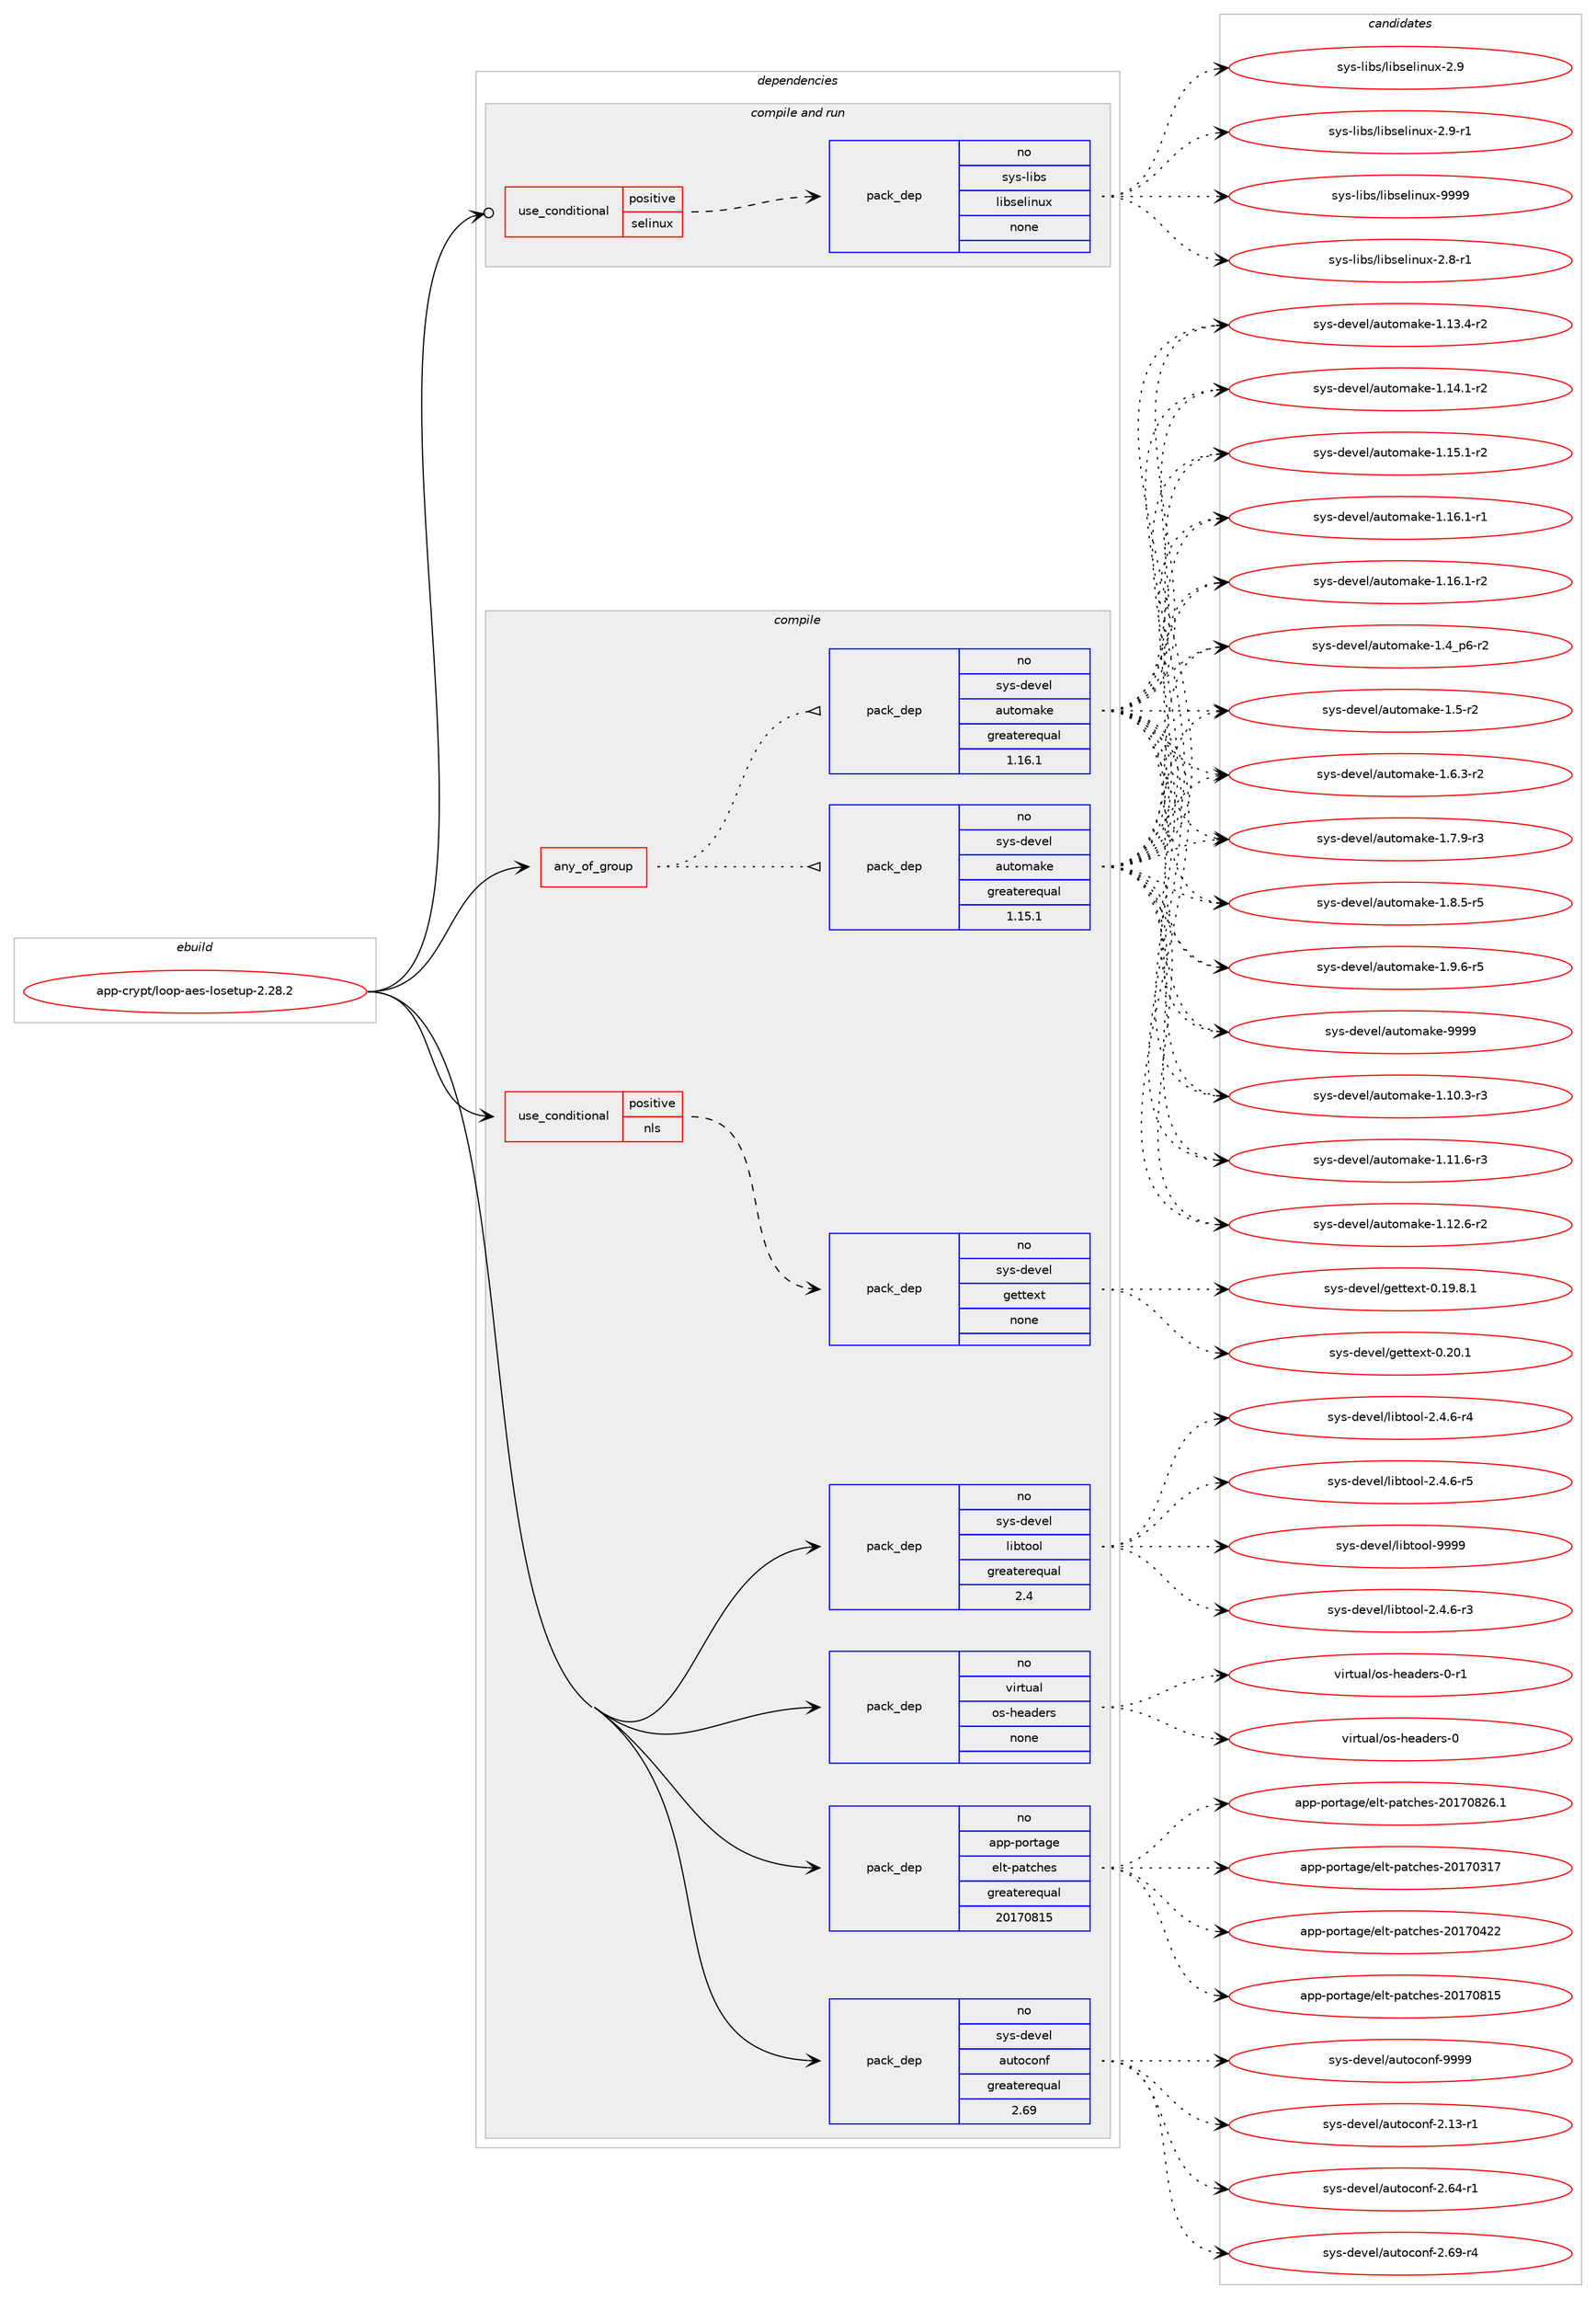 digraph prolog {

# *************
# Graph options
# *************

newrank=true;
concentrate=true;
compound=true;
graph [rankdir=LR,fontname=Helvetica,fontsize=10,ranksep=1.5];#, ranksep=2.5, nodesep=0.2];
edge  [arrowhead=vee];
node  [fontname=Helvetica,fontsize=10];

# **********
# The ebuild
# **********

subgraph cluster_leftcol {
color=gray;
rank=same;
label=<<i>ebuild</i>>;
id [label="app-crypt/loop-aes-losetup-2.28.2", color=red, width=4, href="../app-crypt/loop-aes-losetup-2.28.2.svg"];
}

# ****************
# The dependencies
# ****************

subgraph cluster_midcol {
color=gray;
label=<<i>dependencies</i>>;
subgraph cluster_compile {
fillcolor="#eeeeee";
style=filled;
label=<<i>compile</i>>;
subgraph any8376 {
dependency477461 [label=<<TABLE BORDER="0" CELLBORDER="1" CELLSPACING="0" CELLPADDING="4"><TR><TD CELLPADDING="10">any_of_group</TD></TR></TABLE>>, shape=none, color=red];subgraph pack354901 {
dependency477462 [label=<<TABLE BORDER="0" CELLBORDER="1" CELLSPACING="0" CELLPADDING="4" WIDTH="220"><TR><TD ROWSPAN="6" CELLPADDING="30">pack_dep</TD></TR><TR><TD WIDTH="110">no</TD></TR><TR><TD>sys-devel</TD></TR><TR><TD>automake</TD></TR><TR><TD>greaterequal</TD></TR><TR><TD>1.16.1</TD></TR></TABLE>>, shape=none, color=blue];
}
dependency477461:e -> dependency477462:w [weight=20,style="dotted",arrowhead="oinv"];
subgraph pack354902 {
dependency477463 [label=<<TABLE BORDER="0" CELLBORDER="1" CELLSPACING="0" CELLPADDING="4" WIDTH="220"><TR><TD ROWSPAN="6" CELLPADDING="30">pack_dep</TD></TR><TR><TD WIDTH="110">no</TD></TR><TR><TD>sys-devel</TD></TR><TR><TD>automake</TD></TR><TR><TD>greaterequal</TD></TR><TR><TD>1.15.1</TD></TR></TABLE>>, shape=none, color=blue];
}
dependency477461:e -> dependency477463:w [weight=20,style="dotted",arrowhead="oinv"];
}
id:e -> dependency477461:w [weight=20,style="solid",arrowhead="vee"];
subgraph cond113879 {
dependency477464 [label=<<TABLE BORDER="0" CELLBORDER="1" CELLSPACING="0" CELLPADDING="4"><TR><TD ROWSPAN="3" CELLPADDING="10">use_conditional</TD></TR><TR><TD>positive</TD></TR><TR><TD>nls</TD></TR></TABLE>>, shape=none, color=red];
subgraph pack354903 {
dependency477465 [label=<<TABLE BORDER="0" CELLBORDER="1" CELLSPACING="0" CELLPADDING="4" WIDTH="220"><TR><TD ROWSPAN="6" CELLPADDING="30">pack_dep</TD></TR><TR><TD WIDTH="110">no</TD></TR><TR><TD>sys-devel</TD></TR><TR><TD>gettext</TD></TR><TR><TD>none</TD></TR><TR><TD></TD></TR></TABLE>>, shape=none, color=blue];
}
dependency477464:e -> dependency477465:w [weight=20,style="dashed",arrowhead="vee"];
}
id:e -> dependency477464:w [weight=20,style="solid",arrowhead="vee"];
subgraph pack354904 {
dependency477466 [label=<<TABLE BORDER="0" CELLBORDER="1" CELLSPACING="0" CELLPADDING="4" WIDTH="220"><TR><TD ROWSPAN="6" CELLPADDING="30">pack_dep</TD></TR><TR><TD WIDTH="110">no</TD></TR><TR><TD>app-portage</TD></TR><TR><TD>elt-patches</TD></TR><TR><TD>greaterequal</TD></TR><TR><TD>20170815</TD></TR></TABLE>>, shape=none, color=blue];
}
id:e -> dependency477466:w [weight=20,style="solid",arrowhead="vee"];
subgraph pack354905 {
dependency477467 [label=<<TABLE BORDER="0" CELLBORDER="1" CELLSPACING="0" CELLPADDING="4" WIDTH="220"><TR><TD ROWSPAN="6" CELLPADDING="30">pack_dep</TD></TR><TR><TD WIDTH="110">no</TD></TR><TR><TD>sys-devel</TD></TR><TR><TD>autoconf</TD></TR><TR><TD>greaterequal</TD></TR><TR><TD>2.69</TD></TR></TABLE>>, shape=none, color=blue];
}
id:e -> dependency477467:w [weight=20,style="solid",arrowhead="vee"];
subgraph pack354906 {
dependency477468 [label=<<TABLE BORDER="0" CELLBORDER="1" CELLSPACING="0" CELLPADDING="4" WIDTH="220"><TR><TD ROWSPAN="6" CELLPADDING="30">pack_dep</TD></TR><TR><TD WIDTH="110">no</TD></TR><TR><TD>sys-devel</TD></TR><TR><TD>libtool</TD></TR><TR><TD>greaterequal</TD></TR><TR><TD>2.4</TD></TR></TABLE>>, shape=none, color=blue];
}
id:e -> dependency477468:w [weight=20,style="solid",arrowhead="vee"];
subgraph pack354907 {
dependency477469 [label=<<TABLE BORDER="0" CELLBORDER="1" CELLSPACING="0" CELLPADDING="4" WIDTH="220"><TR><TD ROWSPAN="6" CELLPADDING="30">pack_dep</TD></TR><TR><TD WIDTH="110">no</TD></TR><TR><TD>virtual</TD></TR><TR><TD>os-headers</TD></TR><TR><TD>none</TD></TR><TR><TD></TD></TR></TABLE>>, shape=none, color=blue];
}
id:e -> dependency477469:w [weight=20,style="solid",arrowhead="vee"];
}
subgraph cluster_compileandrun {
fillcolor="#eeeeee";
style=filled;
label=<<i>compile and run</i>>;
subgraph cond113880 {
dependency477470 [label=<<TABLE BORDER="0" CELLBORDER="1" CELLSPACING="0" CELLPADDING="4"><TR><TD ROWSPAN="3" CELLPADDING="10">use_conditional</TD></TR><TR><TD>positive</TD></TR><TR><TD>selinux</TD></TR></TABLE>>, shape=none, color=red];
subgraph pack354908 {
dependency477471 [label=<<TABLE BORDER="0" CELLBORDER="1" CELLSPACING="0" CELLPADDING="4" WIDTH="220"><TR><TD ROWSPAN="6" CELLPADDING="30">pack_dep</TD></TR><TR><TD WIDTH="110">no</TD></TR><TR><TD>sys-libs</TD></TR><TR><TD>libselinux</TD></TR><TR><TD>none</TD></TR><TR><TD></TD></TR></TABLE>>, shape=none, color=blue];
}
dependency477470:e -> dependency477471:w [weight=20,style="dashed",arrowhead="vee"];
}
id:e -> dependency477470:w [weight=20,style="solid",arrowhead="odotvee"];
}
subgraph cluster_run {
fillcolor="#eeeeee";
style=filled;
label=<<i>run</i>>;
}
}

# **************
# The candidates
# **************

subgraph cluster_choices {
rank=same;
color=gray;
label=<<i>candidates</i>>;

subgraph choice354901 {
color=black;
nodesep=1;
choice11512111545100101118101108479711711611110997107101454946494846514511451 [label="sys-devel/automake-1.10.3-r3", color=red, width=4,href="../sys-devel/automake-1.10.3-r3.svg"];
choice11512111545100101118101108479711711611110997107101454946494946544511451 [label="sys-devel/automake-1.11.6-r3", color=red, width=4,href="../sys-devel/automake-1.11.6-r3.svg"];
choice11512111545100101118101108479711711611110997107101454946495046544511450 [label="sys-devel/automake-1.12.6-r2", color=red, width=4,href="../sys-devel/automake-1.12.6-r2.svg"];
choice11512111545100101118101108479711711611110997107101454946495146524511450 [label="sys-devel/automake-1.13.4-r2", color=red, width=4,href="../sys-devel/automake-1.13.4-r2.svg"];
choice11512111545100101118101108479711711611110997107101454946495246494511450 [label="sys-devel/automake-1.14.1-r2", color=red, width=4,href="../sys-devel/automake-1.14.1-r2.svg"];
choice11512111545100101118101108479711711611110997107101454946495346494511450 [label="sys-devel/automake-1.15.1-r2", color=red, width=4,href="../sys-devel/automake-1.15.1-r2.svg"];
choice11512111545100101118101108479711711611110997107101454946495446494511449 [label="sys-devel/automake-1.16.1-r1", color=red, width=4,href="../sys-devel/automake-1.16.1-r1.svg"];
choice11512111545100101118101108479711711611110997107101454946495446494511450 [label="sys-devel/automake-1.16.1-r2", color=red, width=4,href="../sys-devel/automake-1.16.1-r2.svg"];
choice115121115451001011181011084797117116111109971071014549465295112544511450 [label="sys-devel/automake-1.4_p6-r2", color=red, width=4,href="../sys-devel/automake-1.4_p6-r2.svg"];
choice11512111545100101118101108479711711611110997107101454946534511450 [label="sys-devel/automake-1.5-r2", color=red, width=4,href="../sys-devel/automake-1.5-r2.svg"];
choice115121115451001011181011084797117116111109971071014549465446514511450 [label="sys-devel/automake-1.6.3-r2", color=red, width=4,href="../sys-devel/automake-1.6.3-r2.svg"];
choice115121115451001011181011084797117116111109971071014549465546574511451 [label="sys-devel/automake-1.7.9-r3", color=red, width=4,href="../sys-devel/automake-1.7.9-r3.svg"];
choice115121115451001011181011084797117116111109971071014549465646534511453 [label="sys-devel/automake-1.8.5-r5", color=red, width=4,href="../sys-devel/automake-1.8.5-r5.svg"];
choice115121115451001011181011084797117116111109971071014549465746544511453 [label="sys-devel/automake-1.9.6-r5", color=red, width=4,href="../sys-devel/automake-1.9.6-r5.svg"];
choice115121115451001011181011084797117116111109971071014557575757 [label="sys-devel/automake-9999", color=red, width=4,href="../sys-devel/automake-9999.svg"];
dependency477462:e -> choice11512111545100101118101108479711711611110997107101454946494846514511451:w [style=dotted,weight="100"];
dependency477462:e -> choice11512111545100101118101108479711711611110997107101454946494946544511451:w [style=dotted,weight="100"];
dependency477462:e -> choice11512111545100101118101108479711711611110997107101454946495046544511450:w [style=dotted,weight="100"];
dependency477462:e -> choice11512111545100101118101108479711711611110997107101454946495146524511450:w [style=dotted,weight="100"];
dependency477462:e -> choice11512111545100101118101108479711711611110997107101454946495246494511450:w [style=dotted,weight="100"];
dependency477462:e -> choice11512111545100101118101108479711711611110997107101454946495346494511450:w [style=dotted,weight="100"];
dependency477462:e -> choice11512111545100101118101108479711711611110997107101454946495446494511449:w [style=dotted,weight="100"];
dependency477462:e -> choice11512111545100101118101108479711711611110997107101454946495446494511450:w [style=dotted,weight="100"];
dependency477462:e -> choice115121115451001011181011084797117116111109971071014549465295112544511450:w [style=dotted,weight="100"];
dependency477462:e -> choice11512111545100101118101108479711711611110997107101454946534511450:w [style=dotted,weight="100"];
dependency477462:e -> choice115121115451001011181011084797117116111109971071014549465446514511450:w [style=dotted,weight="100"];
dependency477462:e -> choice115121115451001011181011084797117116111109971071014549465546574511451:w [style=dotted,weight="100"];
dependency477462:e -> choice115121115451001011181011084797117116111109971071014549465646534511453:w [style=dotted,weight="100"];
dependency477462:e -> choice115121115451001011181011084797117116111109971071014549465746544511453:w [style=dotted,weight="100"];
dependency477462:e -> choice115121115451001011181011084797117116111109971071014557575757:w [style=dotted,weight="100"];
}
subgraph choice354902 {
color=black;
nodesep=1;
choice11512111545100101118101108479711711611110997107101454946494846514511451 [label="sys-devel/automake-1.10.3-r3", color=red, width=4,href="../sys-devel/automake-1.10.3-r3.svg"];
choice11512111545100101118101108479711711611110997107101454946494946544511451 [label="sys-devel/automake-1.11.6-r3", color=red, width=4,href="../sys-devel/automake-1.11.6-r3.svg"];
choice11512111545100101118101108479711711611110997107101454946495046544511450 [label="sys-devel/automake-1.12.6-r2", color=red, width=4,href="../sys-devel/automake-1.12.6-r2.svg"];
choice11512111545100101118101108479711711611110997107101454946495146524511450 [label="sys-devel/automake-1.13.4-r2", color=red, width=4,href="../sys-devel/automake-1.13.4-r2.svg"];
choice11512111545100101118101108479711711611110997107101454946495246494511450 [label="sys-devel/automake-1.14.1-r2", color=red, width=4,href="../sys-devel/automake-1.14.1-r2.svg"];
choice11512111545100101118101108479711711611110997107101454946495346494511450 [label="sys-devel/automake-1.15.1-r2", color=red, width=4,href="../sys-devel/automake-1.15.1-r2.svg"];
choice11512111545100101118101108479711711611110997107101454946495446494511449 [label="sys-devel/automake-1.16.1-r1", color=red, width=4,href="../sys-devel/automake-1.16.1-r1.svg"];
choice11512111545100101118101108479711711611110997107101454946495446494511450 [label="sys-devel/automake-1.16.1-r2", color=red, width=4,href="../sys-devel/automake-1.16.1-r2.svg"];
choice115121115451001011181011084797117116111109971071014549465295112544511450 [label="sys-devel/automake-1.4_p6-r2", color=red, width=4,href="../sys-devel/automake-1.4_p6-r2.svg"];
choice11512111545100101118101108479711711611110997107101454946534511450 [label="sys-devel/automake-1.5-r2", color=red, width=4,href="../sys-devel/automake-1.5-r2.svg"];
choice115121115451001011181011084797117116111109971071014549465446514511450 [label="sys-devel/automake-1.6.3-r2", color=red, width=4,href="../sys-devel/automake-1.6.3-r2.svg"];
choice115121115451001011181011084797117116111109971071014549465546574511451 [label="sys-devel/automake-1.7.9-r3", color=red, width=4,href="../sys-devel/automake-1.7.9-r3.svg"];
choice115121115451001011181011084797117116111109971071014549465646534511453 [label="sys-devel/automake-1.8.5-r5", color=red, width=4,href="../sys-devel/automake-1.8.5-r5.svg"];
choice115121115451001011181011084797117116111109971071014549465746544511453 [label="sys-devel/automake-1.9.6-r5", color=red, width=4,href="../sys-devel/automake-1.9.6-r5.svg"];
choice115121115451001011181011084797117116111109971071014557575757 [label="sys-devel/automake-9999", color=red, width=4,href="../sys-devel/automake-9999.svg"];
dependency477463:e -> choice11512111545100101118101108479711711611110997107101454946494846514511451:w [style=dotted,weight="100"];
dependency477463:e -> choice11512111545100101118101108479711711611110997107101454946494946544511451:w [style=dotted,weight="100"];
dependency477463:e -> choice11512111545100101118101108479711711611110997107101454946495046544511450:w [style=dotted,weight="100"];
dependency477463:e -> choice11512111545100101118101108479711711611110997107101454946495146524511450:w [style=dotted,weight="100"];
dependency477463:e -> choice11512111545100101118101108479711711611110997107101454946495246494511450:w [style=dotted,weight="100"];
dependency477463:e -> choice11512111545100101118101108479711711611110997107101454946495346494511450:w [style=dotted,weight="100"];
dependency477463:e -> choice11512111545100101118101108479711711611110997107101454946495446494511449:w [style=dotted,weight="100"];
dependency477463:e -> choice11512111545100101118101108479711711611110997107101454946495446494511450:w [style=dotted,weight="100"];
dependency477463:e -> choice115121115451001011181011084797117116111109971071014549465295112544511450:w [style=dotted,weight="100"];
dependency477463:e -> choice11512111545100101118101108479711711611110997107101454946534511450:w [style=dotted,weight="100"];
dependency477463:e -> choice115121115451001011181011084797117116111109971071014549465446514511450:w [style=dotted,weight="100"];
dependency477463:e -> choice115121115451001011181011084797117116111109971071014549465546574511451:w [style=dotted,weight="100"];
dependency477463:e -> choice115121115451001011181011084797117116111109971071014549465646534511453:w [style=dotted,weight="100"];
dependency477463:e -> choice115121115451001011181011084797117116111109971071014549465746544511453:w [style=dotted,weight="100"];
dependency477463:e -> choice115121115451001011181011084797117116111109971071014557575757:w [style=dotted,weight="100"];
}
subgraph choice354903 {
color=black;
nodesep=1;
choice1151211154510010111810110847103101116116101120116454846495746564649 [label="sys-devel/gettext-0.19.8.1", color=red, width=4,href="../sys-devel/gettext-0.19.8.1.svg"];
choice115121115451001011181011084710310111611610112011645484650484649 [label="sys-devel/gettext-0.20.1", color=red, width=4,href="../sys-devel/gettext-0.20.1.svg"];
dependency477465:e -> choice1151211154510010111810110847103101116116101120116454846495746564649:w [style=dotted,weight="100"];
dependency477465:e -> choice115121115451001011181011084710310111611610112011645484650484649:w [style=dotted,weight="100"];
}
subgraph choice354904 {
color=black;
nodesep=1;
choice97112112451121111141169710310147101108116451129711699104101115455048495548514955 [label="app-portage/elt-patches-20170317", color=red, width=4,href="../app-portage/elt-patches-20170317.svg"];
choice97112112451121111141169710310147101108116451129711699104101115455048495548525050 [label="app-portage/elt-patches-20170422", color=red, width=4,href="../app-portage/elt-patches-20170422.svg"];
choice97112112451121111141169710310147101108116451129711699104101115455048495548564953 [label="app-portage/elt-patches-20170815", color=red, width=4,href="../app-portage/elt-patches-20170815.svg"];
choice971121124511211111411697103101471011081164511297116991041011154550484955485650544649 [label="app-portage/elt-patches-20170826.1", color=red, width=4,href="../app-portage/elt-patches-20170826.1.svg"];
dependency477466:e -> choice97112112451121111141169710310147101108116451129711699104101115455048495548514955:w [style=dotted,weight="100"];
dependency477466:e -> choice97112112451121111141169710310147101108116451129711699104101115455048495548525050:w [style=dotted,weight="100"];
dependency477466:e -> choice97112112451121111141169710310147101108116451129711699104101115455048495548564953:w [style=dotted,weight="100"];
dependency477466:e -> choice971121124511211111411697103101471011081164511297116991041011154550484955485650544649:w [style=dotted,weight="100"];
}
subgraph choice354905 {
color=black;
nodesep=1;
choice1151211154510010111810110847971171161119911111010245504649514511449 [label="sys-devel/autoconf-2.13-r1", color=red, width=4,href="../sys-devel/autoconf-2.13-r1.svg"];
choice1151211154510010111810110847971171161119911111010245504654524511449 [label="sys-devel/autoconf-2.64-r1", color=red, width=4,href="../sys-devel/autoconf-2.64-r1.svg"];
choice1151211154510010111810110847971171161119911111010245504654574511452 [label="sys-devel/autoconf-2.69-r4", color=red, width=4,href="../sys-devel/autoconf-2.69-r4.svg"];
choice115121115451001011181011084797117116111991111101024557575757 [label="sys-devel/autoconf-9999", color=red, width=4,href="../sys-devel/autoconf-9999.svg"];
dependency477467:e -> choice1151211154510010111810110847971171161119911111010245504649514511449:w [style=dotted,weight="100"];
dependency477467:e -> choice1151211154510010111810110847971171161119911111010245504654524511449:w [style=dotted,weight="100"];
dependency477467:e -> choice1151211154510010111810110847971171161119911111010245504654574511452:w [style=dotted,weight="100"];
dependency477467:e -> choice115121115451001011181011084797117116111991111101024557575757:w [style=dotted,weight="100"];
}
subgraph choice354906 {
color=black;
nodesep=1;
choice1151211154510010111810110847108105981161111111084550465246544511451 [label="sys-devel/libtool-2.4.6-r3", color=red, width=4,href="../sys-devel/libtool-2.4.6-r3.svg"];
choice1151211154510010111810110847108105981161111111084550465246544511452 [label="sys-devel/libtool-2.4.6-r4", color=red, width=4,href="../sys-devel/libtool-2.4.6-r4.svg"];
choice1151211154510010111810110847108105981161111111084550465246544511453 [label="sys-devel/libtool-2.4.6-r5", color=red, width=4,href="../sys-devel/libtool-2.4.6-r5.svg"];
choice1151211154510010111810110847108105981161111111084557575757 [label="sys-devel/libtool-9999", color=red, width=4,href="../sys-devel/libtool-9999.svg"];
dependency477468:e -> choice1151211154510010111810110847108105981161111111084550465246544511451:w [style=dotted,weight="100"];
dependency477468:e -> choice1151211154510010111810110847108105981161111111084550465246544511452:w [style=dotted,weight="100"];
dependency477468:e -> choice1151211154510010111810110847108105981161111111084550465246544511453:w [style=dotted,weight="100"];
dependency477468:e -> choice1151211154510010111810110847108105981161111111084557575757:w [style=dotted,weight="100"];
}
subgraph choice354907 {
color=black;
nodesep=1;
choice118105114116117971084711111545104101971001011141154548 [label="virtual/os-headers-0", color=red, width=4,href="../virtual/os-headers-0.svg"];
choice1181051141161179710847111115451041019710010111411545484511449 [label="virtual/os-headers-0-r1", color=red, width=4,href="../virtual/os-headers-0-r1.svg"];
dependency477469:e -> choice118105114116117971084711111545104101971001011141154548:w [style=dotted,weight="100"];
dependency477469:e -> choice1181051141161179710847111115451041019710010111411545484511449:w [style=dotted,weight="100"];
}
subgraph choice354908 {
color=black;
nodesep=1;
choice11512111545108105981154710810598115101108105110117120455046564511449 [label="sys-libs/libselinux-2.8-r1", color=red, width=4,href="../sys-libs/libselinux-2.8-r1.svg"];
choice1151211154510810598115471081059811510110810511011712045504657 [label="sys-libs/libselinux-2.9", color=red, width=4,href="../sys-libs/libselinux-2.9.svg"];
choice11512111545108105981154710810598115101108105110117120455046574511449 [label="sys-libs/libselinux-2.9-r1", color=red, width=4,href="../sys-libs/libselinux-2.9-r1.svg"];
choice115121115451081059811547108105981151011081051101171204557575757 [label="sys-libs/libselinux-9999", color=red, width=4,href="../sys-libs/libselinux-9999.svg"];
dependency477471:e -> choice11512111545108105981154710810598115101108105110117120455046564511449:w [style=dotted,weight="100"];
dependency477471:e -> choice1151211154510810598115471081059811510110810511011712045504657:w [style=dotted,weight="100"];
dependency477471:e -> choice11512111545108105981154710810598115101108105110117120455046574511449:w [style=dotted,weight="100"];
dependency477471:e -> choice115121115451081059811547108105981151011081051101171204557575757:w [style=dotted,weight="100"];
}
}

}
